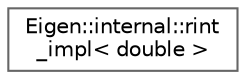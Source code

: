 digraph "Graphical Class Hierarchy"
{
 // LATEX_PDF_SIZE
  bgcolor="transparent";
  edge [fontname=Helvetica,fontsize=10,labelfontname=Helvetica,labelfontsize=10];
  node [fontname=Helvetica,fontsize=10,shape=box,height=0.2,width=0.4];
  rankdir="LR";
  Node0 [id="Node000000",label="Eigen::internal::rint\l_impl\< double \>",height=0.2,width=0.4,color="grey40", fillcolor="white", style="filled",URL="$structEigen_1_1internal_1_1rint__impl_3_01double_01_4.html",tooltip=" "];
}
